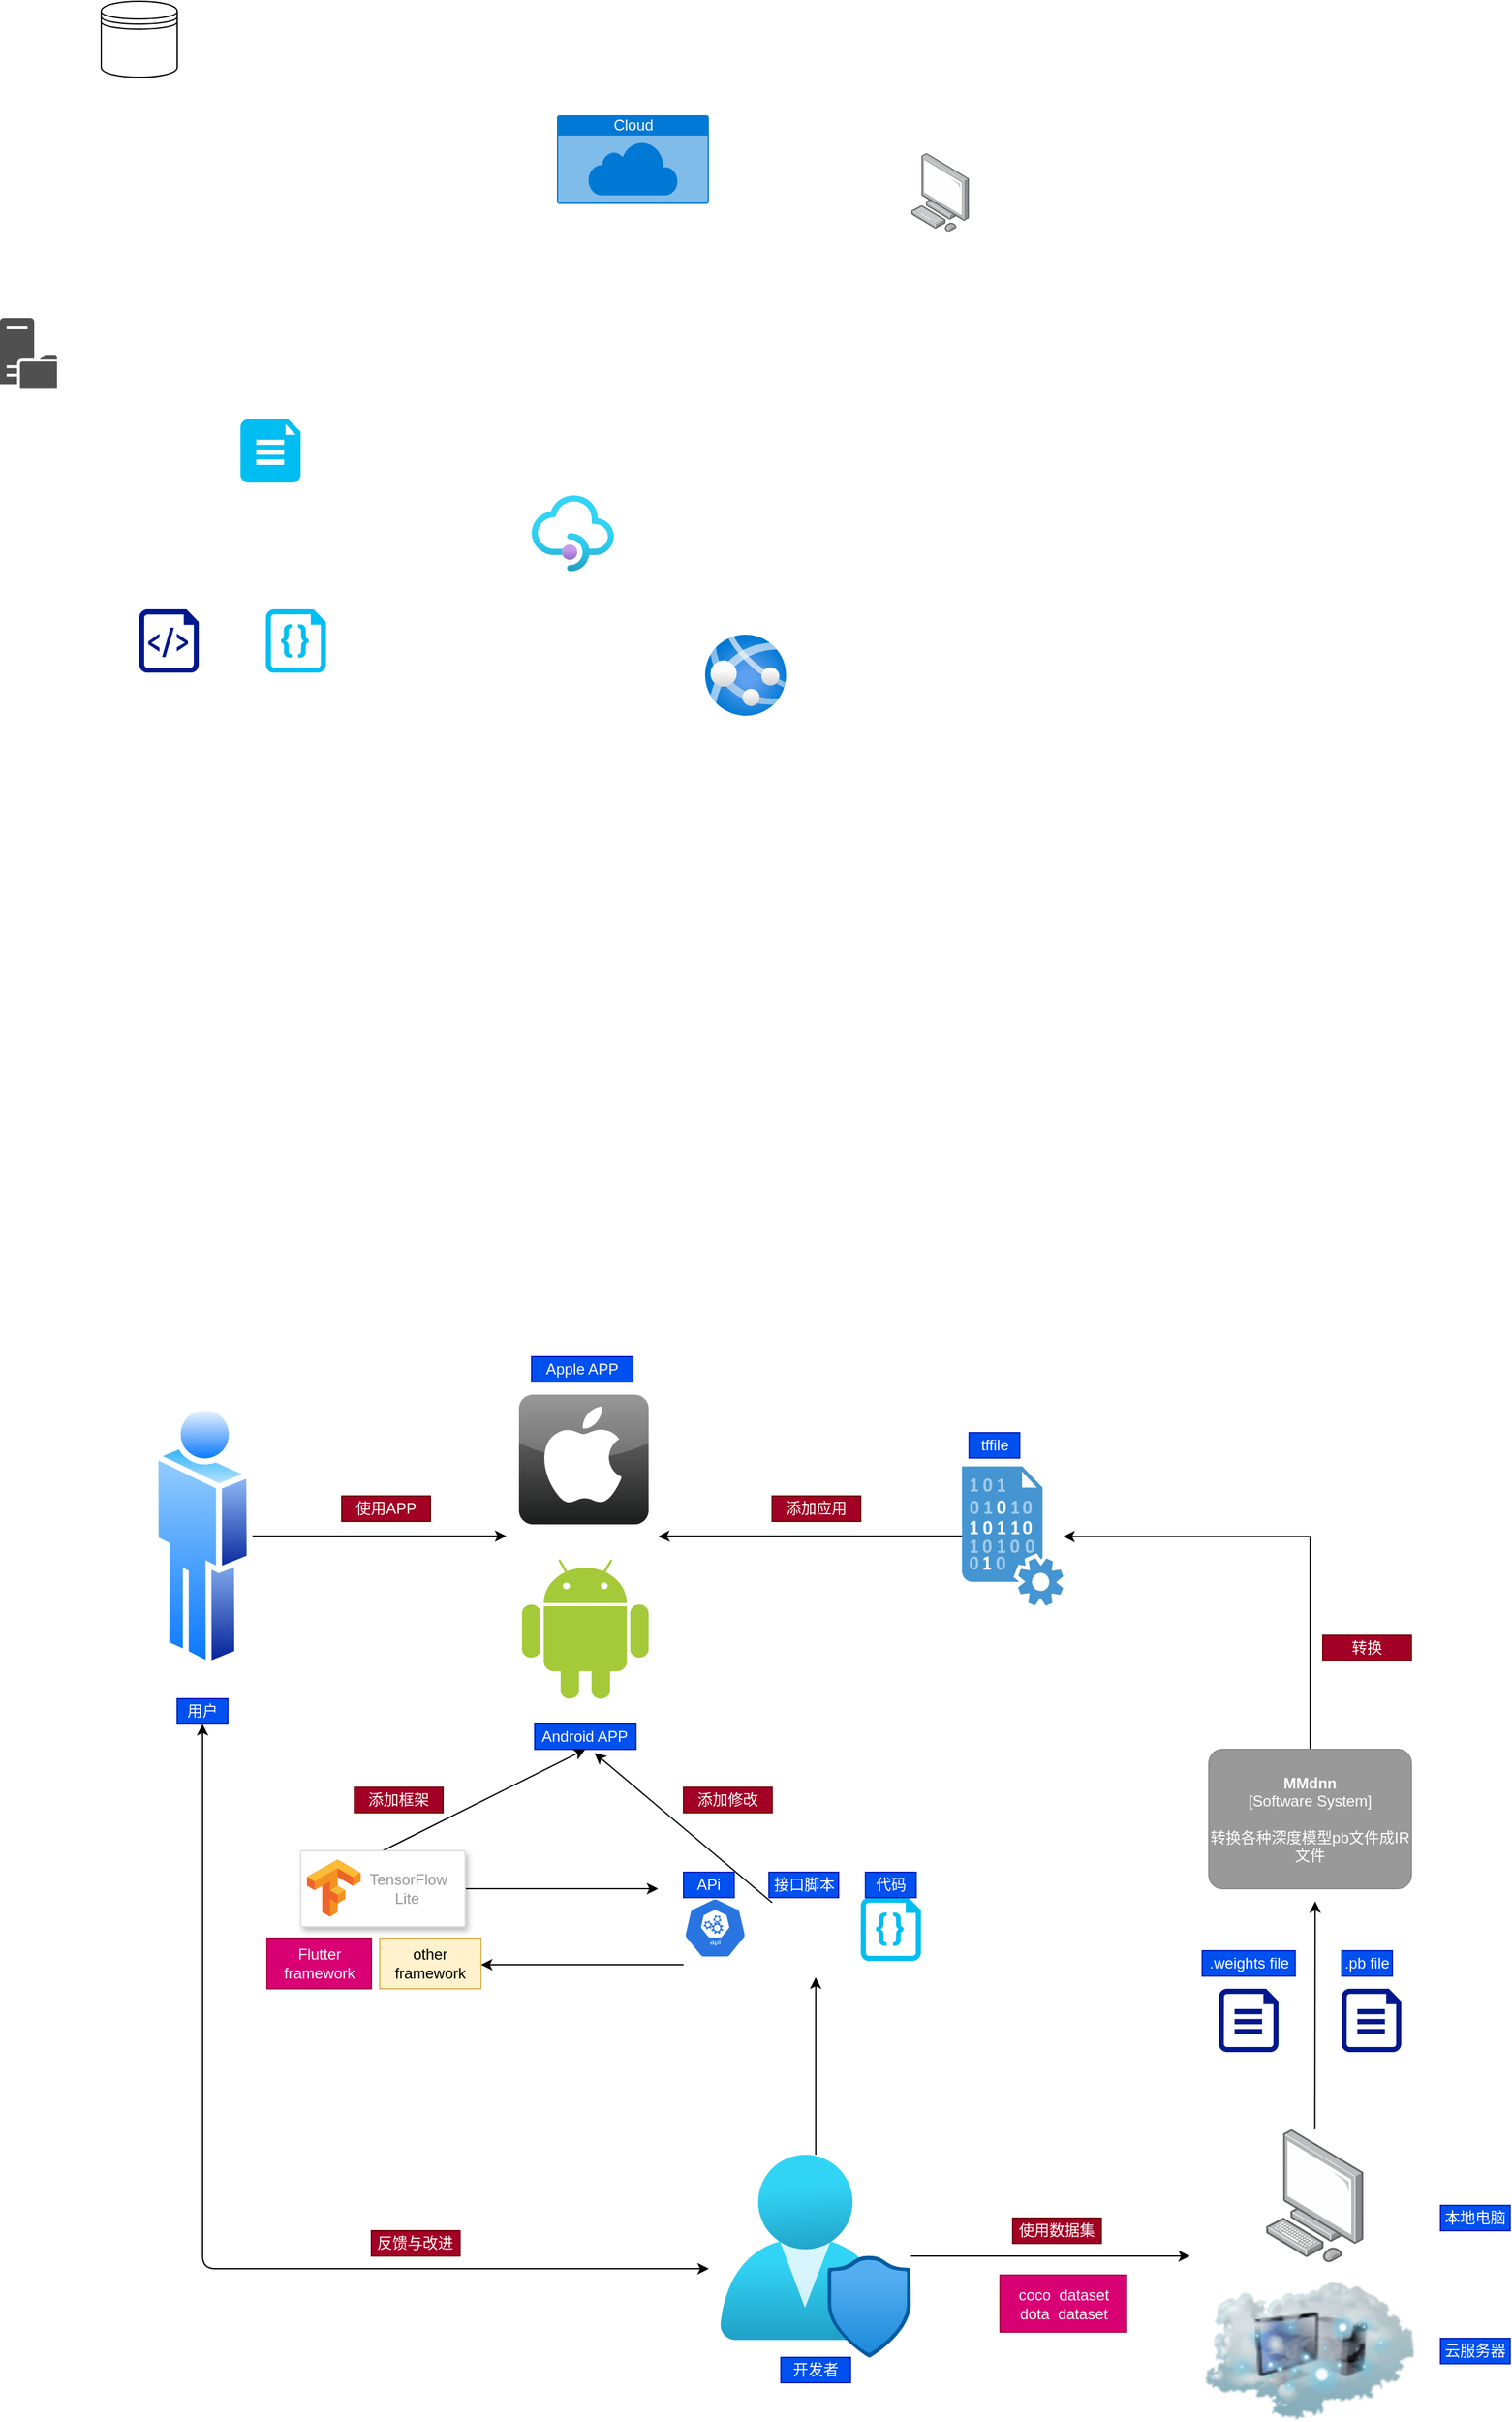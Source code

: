 <mxfile version="13.8.0" type="github">
  <diagram name="Page-1" id="74b105a0-9070-1c63-61bc-23e55f88626e">
    <mxGraphModel dx="865" dy="423" grid="1" gridSize="10" guides="1" tooltips="1" connect="1" arrows="1" fold="1" page="1" pageScale="1.5" pageWidth="1169" pageHeight="826" background="none" math="0" shadow="0">
      <root>
        <mxCell id="0" style=";html=1;" />
        <mxCell id="1" style=";html=1;" parent="0" />
        <mxCell id="Wlu_TrrvpK5Pyz7r_KfD-27" style="edgeStyle=orthogonalEdgeStyle;rounded=0;orthogonalLoop=1;jettySize=auto;html=1;" edge="1" parent="1" source="Wlu_TrrvpK5Pyz7r_KfD-1">
          <mxGeometry relative="1" as="geometry">
            <mxPoint x="660" y="1502" as="targetPoint" />
            <Array as="points">
              <mxPoint x="670" y="1502" />
              <mxPoint x="670" y="1502" />
            </Array>
          </mxGeometry>
        </mxCell>
        <mxCell id="Wlu_TrrvpK5Pyz7r_KfD-1" value="" style="shadow=0;dashed=0;html=1;strokeColor=none;fillColor=#4495D1;labelPosition=center;verticalLabelPosition=bottom;verticalAlign=top;align=center;outlineConnect=0;shape=mxgraph.veeam.data_file;" vertex="1" parent="1">
          <mxGeometry x="900" y="1446.62" width="80" height="110" as="geometry" />
        </mxCell>
        <mxCell id="Wlu_TrrvpK5Pyz7r_KfD-2" value="" style="verticalLabelPosition=bottom;html=1;verticalAlign=top;align=center;strokeColor=none;fillColor=#00BEF2;shape=mxgraph.azure.file_2;pointerEvents=1;" vertex="1" parent="1">
          <mxGeometry x="330" y="620" width="47.5" height="50" as="geometry" />
        </mxCell>
        <mxCell id="Wlu_TrrvpK5Pyz7r_KfD-3" value="" style="aspect=fixed;pointerEvents=1;shadow=0;dashed=0;html=1;strokeColor=none;labelPosition=center;verticalLabelPosition=bottom;verticalAlign=top;align=center;fillColor=#00188D;shape=mxgraph.azure.script_file" vertex="1" parent="1">
          <mxGeometry x="250" y="770" width="47" height="50" as="geometry" />
        </mxCell>
        <mxCell id="Wlu_TrrvpK5Pyz7r_KfD-4" value="" style="pointerEvents=1;shadow=0;dashed=0;html=1;strokeColor=none;fillColor=#505050;labelPosition=center;verticalLabelPosition=bottom;verticalAlign=top;outlineConnect=0;align=center;shape=mxgraph.office.servers.file_server;" vertex="1" parent="1">
          <mxGeometry x="140" y="540" width="45" height="56" as="geometry" />
        </mxCell>
        <mxCell id="Wlu_TrrvpK5Pyz7r_KfD-5" value="Cloud" style="html=1;strokeColor=none;fillColor=#0079D6;labelPosition=center;verticalLabelPosition=middle;verticalAlign=top;align=center;fontSize=12;outlineConnect=0;spacingTop=-6;fontColor=#FFFFFF;shape=mxgraph.sitemap.cloud;" vertex="1" parent="1">
          <mxGeometry x="580" y="380" width="120" height="70" as="geometry" />
        </mxCell>
        <mxCell id="Wlu_TrrvpK5Pyz7r_KfD-6" value="" style="image;html=1;image=img/lib/clip_art/networking/Cloud_Computer_128x128.png" vertex="1" parent="1">
          <mxGeometry x="1085" y="2090" width="180" height="110" as="geometry" />
        </mxCell>
        <mxCell id="Wlu_TrrvpK5Pyz7r_KfD-7" value="" style="shape=datastore;whiteSpace=wrap;html=1;" vertex="1" parent="1">
          <mxGeometry x="220" y="290" width="60" height="60" as="geometry" />
        </mxCell>
        <mxCell id="Wlu_TrrvpK5Pyz7r_KfD-8" value="" style="shape=image;html=1;verticalAlign=top;verticalLabelPosition=bottom;labelBackgroundColor=#ffffff;imageAspect=0;aspect=fixed;image=https://cdn1.iconfinder.com/data/icons/cloud-72/64/big-data-analysis-input-server-run-cloud-128.png" vertex="1" parent="1">
          <mxGeometry x="1150" y="480" width="128" height="128" as="geometry" />
        </mxCell>
        <mxCell id="Wlu_TrrvpK5Pyz7r_KfD-9" value="" style="aspect=fixed;html=1;points=[];align=center;image;fontSize=12;image=img/lib/azure2/app_services/API_Management_Services.svg;" vertex="1" parent="1">
          <mxGeometry x="560" y="680" width="65" height="60" as="geometry" />
        </mxCell>
        <mxCell id="Wlu_TrrvpK5Pyz7r_KfD-10" value="" style="aspect=fixed;html=1;points=[];align=center;image;fontSize=12;image=img/lib/azure2/containers/App_Services.svg;" vertex="1" parent="1">
          <mxGeometry x="697" y="790" width="64" height="64" as="geometry" />
        </mxCell>
        <mxCell id="Wlu_TrrvpK5Pyz7r_KfD-19" style="edgeStyle=orthogonalEdgeStyle;rounded=0;orthogonalLoop=1;jettySize=auto;html=1;" edge="1" parent="1" source="Wlu_TrrvpK5Pyz7r_KfD-11">
          <mxGeometry relative="1" as="geometry">
            <mxPoint x="540" y="1501.62" as="targetPoint" />
          </mxGeometry>
        </mxCell>
        <mxCell id="Wlu_TrrvpK5Pyz7r_KfD-11" value="" style="aspect=fixed;perimeter=ellipsePerimeter;html=1;align=center;shadow=0;dashed=0;spacingTop=3;image;image=img/lib/active_directory/user.svg;" vertex="1" parent="1">
          <mxGeometry x="260.46" y="1394.77" width="79.07" height="213.7" as="geometry" />
        </mxCell>
        <mxCell id="Wlu_TrrvpK5Pyz7r_KfD-12" value="" style="points=[];aspect=fixed;html=1;align=center;shadow=0;dashed=0;image;image=img/lib/allied_telesis/computer_and_terminals/Personal_Computer.svg;" vertex="1" parent="1">
          <mxGeometry x="860" y="410" width="45.6" height="61.8" as="geometry" />
        </mxCell>
        <mxCell id="Wlu_TrrvpK5Pyz7r_KfD-13" value="" style="points=[];aspect=fixed;html=1;align=center;shadow=0;dashed=0;image;image=img/lib/allied_telesis/computer_and_terminals/Personal_Computer.svg;" vertex="1" parent="1">
          <mxGeometry x="860" y="410" width="45.6" height="61.8" as="geometry" />
        </mxCell>
        <mxCell id="Wlu_TrrvpK5Pyz7r_KfD-61" style="edgeStyle=none;rounded=0;orthogonalLoop=1;jettySize=auto;html=1;" edge="1" parent="1" source="Wlu_TrrvpK5Pyz7r_KfD-14">
          <mxGeometry relative="1" as="geometry">
            <mxPoint x="1179" y="1790" as="targetPoint" />
          </mxGeometry>
        </mxCell>
        <mxCell id="Wlu_TrrvpK5Pyz7r_KfD-14" value="" style="points=[];aspect=fixed;html=1;align=center;shadow=0;dashed=0;image;image=img/lib/allied_telesis/computer_and_terminals/Personal_Computer.svg;" vertex="1" parent="1">
          <mxGeometry x="1140" y="1970" width="77.38" height="104.87" as="geometry" />
        </mxCell>
        <mxCell id="Wlu_TrrvpK5Pyz7r_KfD-53" style="edgeStyle=none;rounded=0;orthogonalLoop=1;jettySize=auto;html=1;" edge="1" parent="1" source="Wlu_TrrvpK5Pyz7r_KfD-16">
          <mxGeometry relative="1" as="geometry">
            <mxPoint x="784.41" y="1850" as="targetPoint" />
          </mxGeometry>
        </mxCell>
        <mxCell id="Wlu_TrrvpK5Pyz7r_KfD-56" style="edgeStyle=none;rounded=0;orthogonalLoop=1;jettySize=auto;html=1;" edge="1" parent="1" source="Wlu_TrrvpK5Pyz7r_KfD-16">
          <mxGeometry relative="1" as="geometry">
            <mxPoint x="1080" y="2070" as="targetPoint" />
          </mxGeometry>
        </mxCell>
        <mxCell id="Wlu_TrrvpK5Pyz7r_KfD-16" value="" style="aspect=fixed;html=1;points=[];align=center;image;fontSize=12;image=img/lib/azure2/management_governance/User_Privacy.svg;" vertex="1" parent="1">
          <mxGeometry x="709.12" y="1990" width="150.58" height="160" as="geometry" />
        </mxCell>
        <mxCell id="Wlu_TrrvpK5Pyz7r_KfD-17" value="" style="dashed=0;outlineConnect=0;html=1;align=center;labelPosition=center;verticalLabelPosition=bottom;verticalAlign=top;shape=mxgraph.webicons.apple;fillColor=#807E7E;gradientColor=#1B1C1C" vertex="1" parent="1">
          <mxGeometry x="550" y="1390" width="102.4" height="102.4" as="geometry" />
        </mxCell>
        <mxCell id="Wlu_TrrvpK5Pyz7r_KfD-18" value="" style="dashed=0;outlineConnect=0;html=1;align=center;labelPosition=center;verticalLabelPosition=bottom;verticalAlign=top;shape=mxgraph.weblogos.android;fillColor=#A4CA39;strokeColor=none" vertex="1" parent="1">
          <mxGeometry x="552.4" y="1520" width="100" height="110" as="geometry" />
        </mxCell>
        <mxCell id="Wlu_TrrvpK5Pyz7r_KfD-20" value="使用APP" style="text;html=1;strokeColor=#6F0000;fillColor=#a20025;align=center;verticalAlign=middle;whiteSpace=wrap;rounded=0;fontColor=#ffffff;" vertex="1" parent="1">
          <mxGeometry x="410" y="1470" width="70" height="20" as="geometry" />
        </mxCell>
        <mxCell id="Wlu_TrrvpK5Pyz7r_KfD-22" value="用户" style="text;html=1;strokeColor=#001DBC;fillColor=#0050ef;align=center;verticalAlign=middle;whiteSpace=wrap;rounded=0;fontColor=#ffffff;" vertex="1" parent="1">
          <mxGeometry x="280" y="1630" width="40" height="20" as="geometry" />
        </mxCell>
        <mxCell id="Wlu_TrrvpK5Pyz7r_KfD-24" value="Android APP" style="text;html=1;strokeColor=#001DBC;fillColor=#0050ef;align=center;verticalAlign=middle;whiteSpace=wrap;rounded=0;fontColor=#ffffff;" vertex="1" parent="1">
          <mxGeometry x="562.4" y="1650" width="80" height="20" as="geometry" />
        </mxCell>
        <mxCell id="Wlu_TrrvpK5Pyz7r_KfD-25" value="Apple APP" style="text;html=1;strokeColor=#001DBC;fillColor=#0050ef;align=center;verticalAlign=middle;whiteSpace=wrap;rounded=0;fontColor=#ffffff;" vertex="1" parent="1">
          <mxGeometry x="560" y="1360" width="80" height="20" as="geometry" />
        </mxCell>
        <mxCell id="Wlu_TrrvpK5Pyz7r_KfD-26" value="tffile" style="text;html=1;fillColor=#0050ef;align=center;verticalAlign=middle;whiteSpace=wrap;rounded=0;strokeColor=#001DBC;fontColor=#ffffff;" vertex="1" parent="1">
          <mxGeometry x="905.6" y="1420" width="40" height="20" as="geometry" />
        </mxCell>
        <mxCell id="Wlu_TrrvpK5Pyz7r_KfD-28" value="添加应用" style="text;html=1;strokeColor=#6F0000;fillColor=#a20025;align=center;verticalAlign=middle;whiteSpace=wrap;rounded=0;fontColor=#ffffff;" vertex="1" parent="1">
          <mxGeometry x="750" y="1470" width="70" height="20" as="geometry" />
        </mxCell>
        <mxCell id="Wlu_TrrvpK5Pyz7r_KfD-29" value="" style="verticalLabelPosition=bottom;html=1;verticalAlign=top;align=center;strokeColor=none;fillColor=#00BEF2;shape=mxgraph.azure.code_file;pointerEvents=1;" vertex="1" parent="1">
          <mxGeometry x="350" y="770" width="47.5" height="50" as="geometry" />
        </mxCell>
        <mxCell id="Wlu_TrrvpK5Pyz7r_KfD-39" style="edgeStyle=none;rounded=0;orthogonalLoop=1;jettySize=auto;html=1;entryX=0.591;entryY=1.142;entryDx=0;entryDy=0;entryPerimeter=0;" edge="1" parent="1" source="Wlu_TrrvpK5Pyz7r_KfD-31" target="Wlu_TrrvpK5Pyz7r_KfD-24">
          <mxGeometry relative="1" as="geometry" />
        </mxCell>
        <mxCell id="Wlu_TrrvpK5Pyz7r_KfD-31" value="" style="shape=image;html=1;verticalAlign=top;verticalLabelPosition=bottom;labelBackgroundColor=#ffffff;imageAspect=0;aspect=fixed;image=https://cdn2.iconfinder.com/data/icons/oxygen/48x48/actions/media-scripts.png;strokeColor=#CC0066;" vertex="1" parent="1">
          <mxGeometry x="750" y="1787" width="50" height="50" as="geometry" />
        </mxCell>
        <mxCell id="Wlu_TrrvpK5Pyz7r_KfD-32" value="" style="verticalLabelPosition=bottom;html=1;verticalAlign=top;align=center;strokeColor=none;fillColor=#00BEF2;shape=mxgraph.azure.code_file;pointerEvents=1;" vertex="1" parent="1">
          <mxGeometry x="820" y="1787" width="47.5" height="50" as="geometry" />
        </mxCell>
        <mxCell id="Wlu_TrrvpK5Pyz7r_KfD-49" style="edgeStyle=none;rounded=0;orthogonalLoop=1;jettySize=auto;html=1;" edge="1" parent="1">
          <mxGeometry relative="1" as="geometry">
            <mxPoint x="520" y="1840" as="targetPoint" />
            <mxPoint x="680" y="1840" as="sourcePoint" />
            <Array as="points" />
          </mxGeometry>
        </mxCell>
        <mxCell id="Wlu_TrrvpK5Pyz7r_KfD-33" value="" style="html=1;dashed=0;whitespace=wrap;fillColor=#2875E2;strokeColor=#ffffff;points=[[0.005,0.63,0],[0.1,0.2,0],[0.9,0.2,0],[0.5,0,0],[0.995,0.63,0],[0.72,0.99,0],[0.5,1,0],[0.28,0.99,0]];shape=mxgraph.kubernetes.icon;prIcon=api" vertex="1" parent="1">
          <mxGeometry x="680" y="1787" width="50" height="48" as="geometry" />
        </mxCell>
        <mxCell id="Wlu_TrrvpK5Pyz7r_KfD-38" style="edgeStyle=none;rounded=0;orthogonalLoop=1;jettySize=auto;html=1;exitX=0.5;exitY=0;exitDx=0;exitDy=0;entryX=0.5;entryY=1;entryDx=0;entryDy=0;" edge="1" parent="1" source="Wlu_TrrvpK5Pyz7r_KfD-34" target="Wlu_TrrvpK5Pyz7r_KfD-24">
          <mxGeometry relative="1" as="geometry" />
        </mxCell>
        <mxCell id="Wlu_TrrvpK5Pyz7r_KfD-48" style="edgeStyle=none;rounded=0;orthogonalLoop=1;jettySize=auto;html=1;" edge="1" parent="1" source="Wlu_TrrvpK5Pyz7r_KfD-34">
          <mxGeometry relative="1" as="geometry">
            <mxPoint x="660" y="1780" as="targetPoint" />
            <Array as="points">
              <mxPoint x="660" y="1780" />
            </Array>
          </mxGeometry>
        </mxCell>
        <mxCell id="Wlu_TrrvpK5Pyz7r_KfD-34" value="" style="strokeColor=#dddddd;shadow=1;strokeWidth=1;rounded=1;absoluteArcSize=1;arcSize=2;" vertex="1" parent="1">
          <mxGeometry x="377.5" y="1750" width="130" height="60" as="geometry" />
        </mxCell>
        <mxCell id="Wlu_TrrvpK5Pyz7r_KfD-35" value="TensorFlow&lt;br&gt;&amp;nbsp; &amp;nbsp; &amp;nbsp; Lite" style="dashed=0;connectable=0;html=1;fillColor=#5184F3;strokeColor=none;shape=mxgraph.gcp2.tensorflow_logo;part=1;labelPosition=right;verticalLabelPosition=middle;align=left;verticalAlign=middle;spacingLeft=5;fontColor=#999999;fontSize=12;" vertex="1" parent="Wlu_TrrvpK5Pyz7r_KfD-34">
          <mxGeometry width="42.3" height="45" relative="1" as="geometry">
            <mxPoint x="5" y="7" as="offset" />
          </mxGeometry>
        </mxCell>
        <mxCell id="Wlu_TrrvpK5Pyz7r_KfD-37" value="Flutter framework" style="rounded=0;whiteSpace=wrap;html=1;fillColor=#d80073;strokeColor=#A50040;fontColor=#ffffff;" vertex="1" parent="1">
          <mxGeometry x="350.88" y="1819" width="82.5" height="40" as="geometry" />
        </mxCell>
        <mxCell id="Wlu_TrrvpK5Pyz7r_KfD-40" value="添加框架" style="text;html=1;strokeColor=#6F0000;fillColor=#a20025;align=center;verticalAlign=middle;whiteSpace=wrap;rounded=0;fontColor=#ffffff;" vertex="1" parent="1">
          <mxGeometry x="420" y="1700" width="70" height="20" as="geometry" />
        </mxCell>
        <mxCell id="Wlu_TrrvpK5Pyz7r_KfD-41" value="添加修改" style="text;html=1;strokeColor=#6F0000;fillColor=#a20025;align=center;verticalAlign=middle;whiteSpace=wrap;rounded=0;fontColor=#ffffff;" vertex="1" parent="1">
          <mxGeometry x="680" y="1700" width="70" height="20" as="geometry" />
        </mxCell>
        <mxCell id="Wlu_TrrvpK5Pyz7r_KfD-44" value="APi" style="text;html=1;strokeColor=#001DBC;fillColor=#0050ef;align=center;verticalAlign=middle;whiteSpace=wrap;rounded=0;fontColor=#ffffff;" vertex="1" parent="1">
          <mxGeometry x="680" y="1767" width="40" height="20" as="geometry" />
        </mxCell>
        <mxCell id="Wlu_TrrvpK5Pyz7r_KfD-45" value="接口脚本" style="text;html=1;strokeColor=#001DBC;fillColor=#0050ef;align=center;verticalAlign=middle;whiteSpace=wrap;rounded=0;fontColor=#ffffff;" vertex="1" parent="1">
          <mxGeometry x="747.5" y="1767" width="55" height="20" as="geometry" />
        </mxCell>
        <mxCell id="Wlu_TrrvpK5Pyz7r_KfD-46" value="代码" style="text;html=1;strokeColor=#001DBC;fillColor=#0050ef;align=center;verticalAlign=middle;whiteSpace=wrap;rounded=0;fontColor=#ffffff;" vertex="1" parent="1">
          <mxGeometry x="823.75" y="1767" width="40" height="20" as="geometry" />
        </mxCell>
        <mxCell id="Wlu_TrrvpK5Pyz7r_KfD-51" value="other framework" style="rounded=0;whiteSpace=wrap;html=1;fillColor=#fff2cc;strokeColor=#d6b656;" vertex="1" parent="1">
          <mxGeometry x="440" y="1819" width="80" height="40" as="geometry" />
        </mxCell>
        <mxCell id="Wlu_TrrvpK5Pyz7r_KfD-66" style="edgeStyle=orthogonalEdgeStyle;rounded=0;orthogonalLoop=1;jettySize=auto;html=1;" edge="1" parent="1" source="Wlu_TrrvpK5Pyz7r_KfD-54" target="Wlu_TrrvpK5Pyz7r_KfD-1">
          <mxGeometry relative="1" as="geometry">
            <Array as="points">
              <mxPoint x="1175" y="1502" />
            </Array>
          </mxGeometry>
        </mxCell>
        <object c4Name="MMdnn" c4Type="Software System" c4Description="转换各种深度模型pb文件成IR文件" label="&lt;b&gt;%c4Name%&lt;/b&gt;&lt;div&gt;[%c4Type%]&lt;/div&gt;&lt;br&gt;&lt;div&gt;%c4Description%&lt;/div&gt;" placeholders="1" id="Wlu_TrrvpK5Pyz7r_KfD-54">
          <mxCell style="rounded=1;whiteSpace=wrap;html=1;labelBackgroundColor=none;fillColor=#999999;fontColor=#ffffff;align=center;arcSize=10;strokeColor=#8A8A8A;metaEdit=1;metaData={&quot;c4Type&quot;:{&quot;editable&quot;:false}};points=[[0.25,0,0],[0.5,0,0],[0.75,0,0],[1,0.25,0],[1,0.5,0],[1,0.75,0],[0.75,1,0],[0.5,1,0],[0.25,1,0],[0,0.75,0],[0,0.5,0],[0,0.25,0]];" vertex="1" parent="1">
            <mxGeometry x="1095" y="1670" width="160" height="110.0" as="geometry" />
          </mxCell>
        </object>
        <mxCell id="Wlu_TrrvpK5Pyz7r_KfD-55" value="开发者" style="text;html=1;strokeColor=#001DBC;fillColor=#0050ef;align=center;verticalAlign=middle;whiteSpace=wrap;rounded=0;fontColor=#ffffff;" vertex="1" parent="1">
          <mxGeometry x="756.91" y="2150" width="55" height="20" as="geometry" />
        </mxCell>
        <mxCell id="Wlu_TrrvpK5Pyz7r_KfD-57" value="本地电脑" style="text;html=1;strokeColor=#001DBC;fillColor=#0050ef;align=center;verticalAlign=middle;whiteSpace=wrap;rounded=0;fontColor=#ffffff;" vertex="1" parent="1">
          <mxGeometry x="1278" y="2030" width="55" height="20" as="geometry" />
        </mxCell>
        <mxCell id="Wlu_TrrvpK5Pyz7r_KfD-58" value="云服务器" style="text;html=1;strokeColor=#001DBC;fillColor=#0050ef;align=center;verticalAlign=middle;whiteSpace=wrap;rounded=0;fontColor=#ffffff;" vertex="1" parent="1">
          <mxGeometry x="1278" y="2135" width="55" height="20" as="geometry" />
        </mxCell>
        <mxCell id="Wlu_TrrvpK5Pyz7r_KfD-59" value="使用数据集" style="text;html=1;strokeColor=#6F0000;fillColor=#a20025;align=center;verticalAlign=middle;whiteSpace=wrap;rounded=0;fontColor=#ffffff;" vertex="1" parent="1">
          <mxGeometry x="940" y="2040" width="70" height="20" as="geometry" />
        </mxCell>
        <mxCell id="Wlu_TrrvpK5Pyz7r_KfD-60" value="coco&amp;nbsp; dataset&lt;br&gt;dota&amp;nbsp; dataset" style="html=1;dashed=0;whitespace=wrap;strokeColor=#A50040;fillColor=#d80073;fontColor=#ffffff;" vertex="1" parent="1">
          <mxGeometry x="930" y="2085" width="100" height="45" as="geometry" />
        </mxCell>
        <mxCell id="Wlu_TrrvpK5Pyz7r_KfD-62" value="" style="aspect=fixed;pointerEvents=1;shadow=0;dashed=0;html=1;strokeColor=none;labelPosition=center;verticalLabelPosition=bottom;verticalAlign=top;align=center;fillColor=#00188D;shape=mxgraph.azure.file" vertex="1" parent="1">
          <mxGeometry x="1200" y="1859" width="47" height="50" as="geometry" />
        </mxCell>
        <mxCell id="Wlu_TrrvpK5Pyz7r_KfD-63" value=".pb file" style="text;html=1;strokeColor=#001DBC;fillColor=#0050ef;align=center;verticalAlign=middle;whiteSpace=wrap;rounded=0;fontColor=#ffffff;" vertex="1" parent="1">
          <mxGeometry x="1200" y="1829" width="40" height="20" as="geometry" />
        </mxCell>
        <mxCell id="Wlu_TrrvpK5Pyz7r_KfD-64" value="" style="aspect=fixed;pointerEvents=1;shadow=0;dashed=0;html=1;strokeColor=none;labelPosition=center;verticalLabelPosition=bottom;verticalAlign=top;align=center;fillColor=#00188D;shape=mxgraph.azure.file" vertex="1" parent="1">
          <mxGeometry x="1103" y="1859" width="47" height="50" as="geometry" />
        </mxCell>
        <mxCell id="Wlu_TrrvpK5Pyz7r_KfD-65" value=".weights file" style="text;html=1;strokeColor=#001DBC;fillColor=#0050ef;align=center;verticalAlign=middle;whiteSpace=wrap;rounded=0;fontColor=#ffffff;" vertex="1" parent="1">
          <mxGeometry x="1089.75" y="1829" width="73.5" height="20" as="geometry" />
        </mxCell>
        <mxCell id="Wlu_TrrvpK5Pyz7r_KfD-67" value="转换" style="text;html=1;strokeColor=#6F0000;fillColor=#a20025;align=center;verticalAlign=middle;whiteSpace=wrap;rounded=0;fontColor=#ffffff;" vertex="1" parent="1">
          <mxGeometry x="1185" y="1580" width="70" height="20" as="geometry" />
        </mxCell>
        <mxCell id="Wlu_TrrvpK5Pyz7r_KfD-69" value="" style="endArrow=classic;startArrow=classic;html=1;entryX=0.5;entryY=1;entryDx=0;entryDy=0;" edge="1" parent="1" target="Wlu_TrrvpK5Pyz7r_KfD-22">
          <mxGeometry width="50" height="50" relative="1" as="geometry">
            <mxPoint x="700" y="2080" as="sourcePoint" />
            <mxPoint x="280" y="1800" as="targetPoint" />
            <Array as="points">
              <mxPoint x="300" y="2080" />
            </Array>
          </mxGeometry>
        </mxCell>
        <mxCell id="Wlu_TrrvpK5Pyz7r_KfD-70" value="反馈与改进" style="text;html=1;strokeColor=#6F0000;fillColor=#a20025;align=center;verticalAlign=middle;whiteSpace=wrap;rounded=0;fontColor=#ffffff;" vertex="1" parent="1">
          <mxGeometry x="433.38" y="2050" width="70" height="20" as="geometry" />
        </mxCell>
      </root>
    </mxGraphModel>
  </diagram>
</mxfile>
